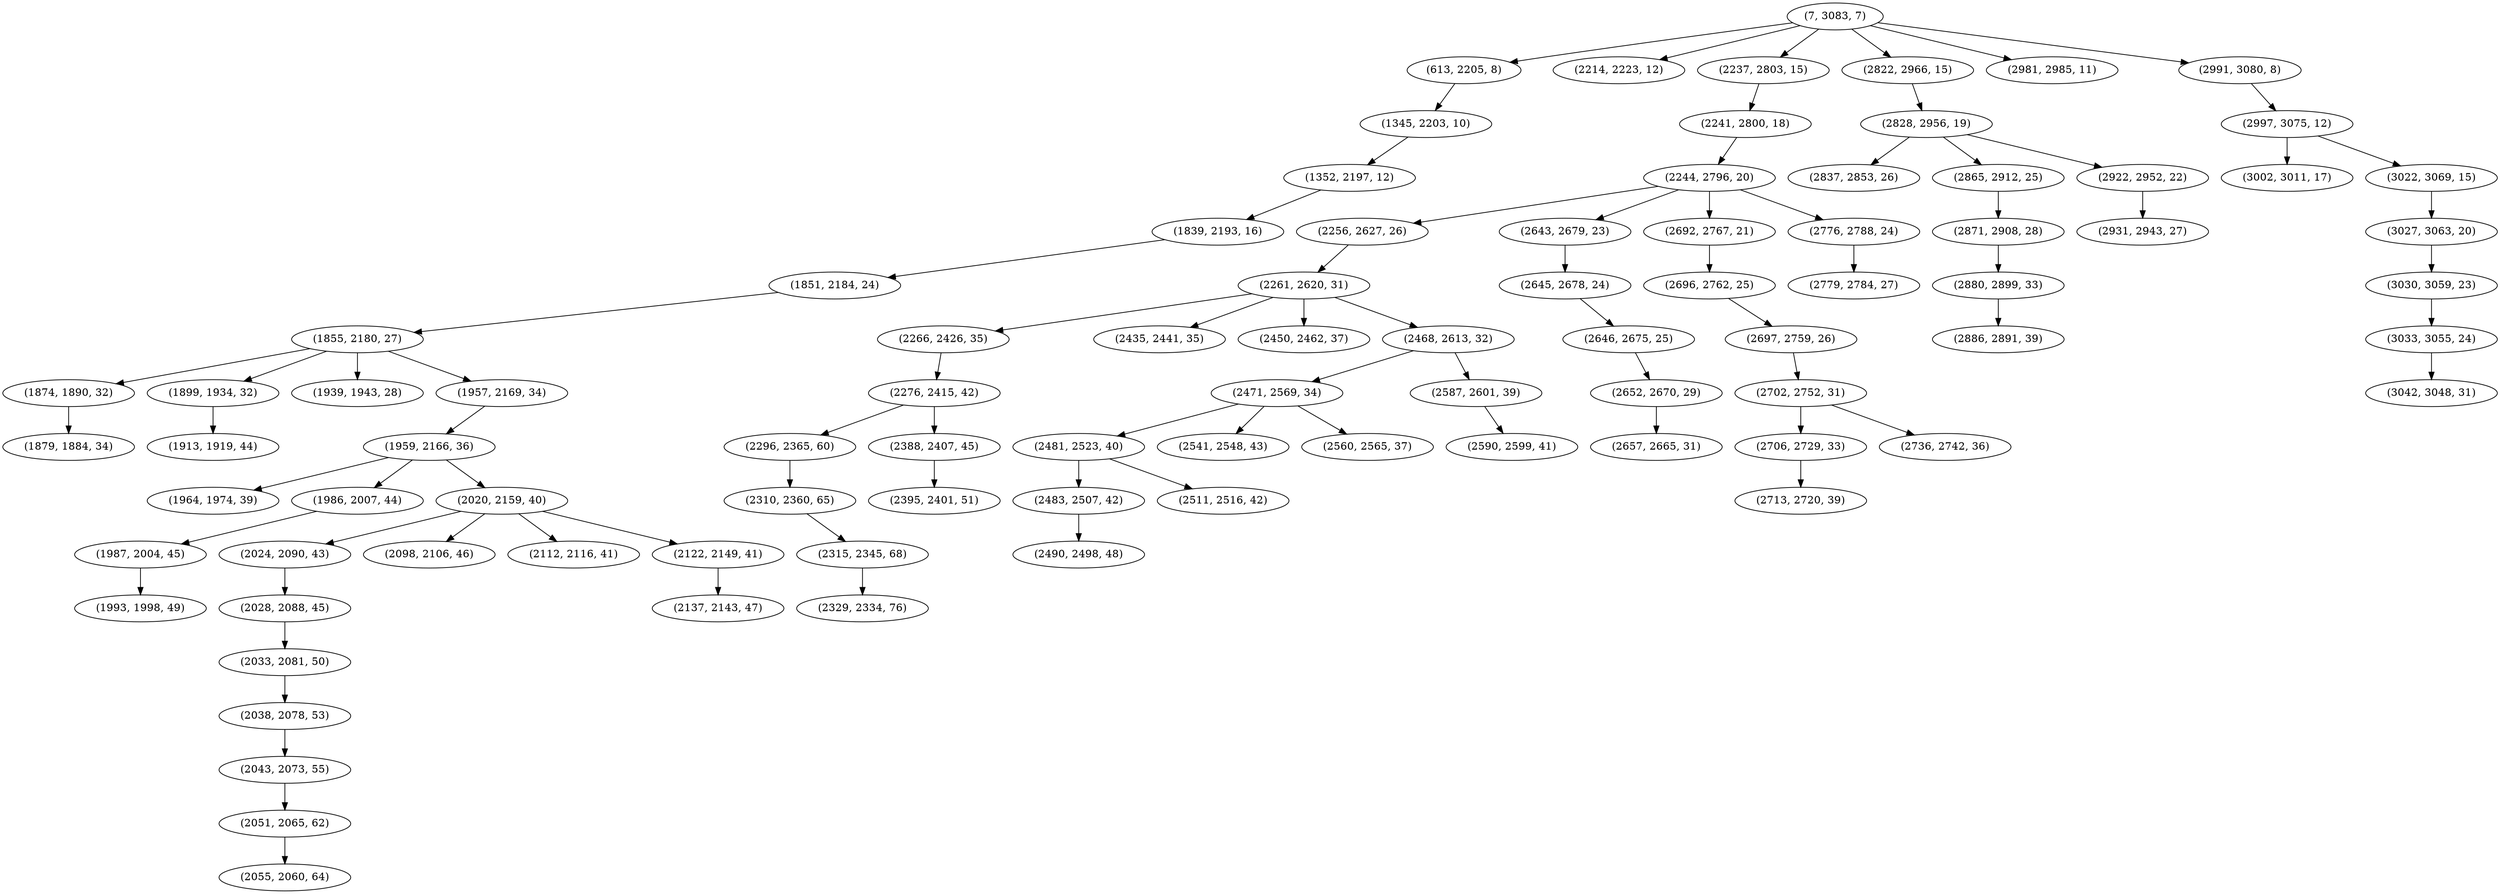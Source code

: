 digraph tree {
    "(7, 3083, 7)";
    "(613, 2205, 8)";
    "(1345, 2203, 10)";
    "(1352, 2197, 12)";
    "(1839, 2193, 16)";
    "(1851, 2184, 24)";
    "(1855, 2180, 27)";
    "(1874, 1890, 32)";
    "(1879, 1884, 34)";
    "(1899, 1934, 32)";
    "(1913, 1919, 44)";
    "(1939, 1943, 28)";
    "(1957, 2169, 34)";
    "(1959, 2166, 36)";
    "(1964, 1974, 39)";
    "(1986, 2007, 44)";
    "(1987, 2004, 45)";
    "(1993, 1998, 49)";
    "(2020, 2159, 40)";
    "(2024, 2090, 43)";
    "(2028, 2088, 45)";
    "(2033, 2081, 50)";
    "(2038, 2078, 53)";
    "(2043, 2073, 55)";
    "(2051, 2065, 62)";
    "(2055, 2060, 64)";
    "(2098, 2106, 46)";
    "(2112, 2116, 41)";
    "(2122, 2149, 41)";
    "(2137, 2143, 47)";
    "(2214, 2223, 12)";
    "(2237, 2803, 15)";
    "(2241, 2800, 18)";
    "(2244, 2796, 20)";
    "(2256, 2627, 26)";
    "(2261, 2620, 31)";
    "(2266, 2426, 35)";
    "(2276, 2415, 42)";
    "(2296, 2365, 60)";
    "(2310, 2360, 65)";
    "(2315, 2345, 68)";
    "(2329, 2334, 76)";
    "(2388, 2407, 45)";
    "(2395, 2401, 51)";
    "(2435, 2441, 35)";
    "(2450, 2462, 37)";
    "(2468, 2613, 32)";
    "(2471, 2569, 34)";
    "(2481, 2523, 40)";
    "(2483, 2507, 42)";
    "(2490, 2498, 48)";
    "(2511, 2516, 42)";
    "(2541, 2548, 43)";
    "(2560, 2565, 37)";
    "(2587, 2601, 39)";
    "(2590, 2599, 41)";
    "(2643, 2679, 23)";
    "(2645, 2678, 24)";
    "(2646, 2675, 25)";
    "(2652, 2670, 29)";
    "(2657, 2665, 31)";
    "(2692, 2767, 21)";
    "(2696, 2762, 25)";
    "(2697, 2759, 26)";
    "(2702, 2752, 31)";
    "(2706, 2729, 33)";
    "(2713, 2720, 39)";
    "(2736, 2742, 36)";
    "(2776, 2788, 24)";
    "(2779, 2784, 27)";
    "(2822, 2966, 15)";
    "(2828, 2956, 19)";
    "(2837, 2853, 26)";
    "(2865, 2912, 25)";
    "(2871, 2908, 28)";
    "(2880, 2899, 33)";
    "(2886, 2891, 39)";
    "(2922, 2952, 22)";
    "(2931, 2943, 27)";
    "(2981, 2985, 11)";
    "(2991, 3080, 8)";
    "(2997, 3075, 12)";
    "(3002, 3011, 17)";
    "(3022, 3069, 15)";
    "(3027, 3063, 20)";
    "(3030, 3059, 23)";
    "(3033, 3055, 24)";
    "(3042, 3048, 31)";
    "(7, 3083, 7)" -> "(613, 2205, 8)";
    "(7, 3083, 7)" -> "(2214, 2223, 12)";
    "(7, 3083, 7)" -> "(2237, 2803, 15)";
    "(7, 3083, 7)" -> "(2822, 2966, 15)";
    "(7, 3083, 7)" -> "(2981, 2985, 11)";
    "(7, 3083, 7)" -> "(2991, 3080, 8)";
    "(613, 2205, 8)" -> "(1345, 2203, 10)";
    "(1345, 2203, 10)" -> "(1352, 2197, 12)";
    "(1352, 2197, 12)" -> "(1839, 2193, 16)";
    "(1839, 2193, 16)" -> "(1851, 2184, 24)";
    "(1851, 2184, 24)" -> "(1855, 2180, 27)";
    "(1855, 2180, 27)" -> "(1874, 1890, 32)";
    "(1855, 2180, 27)" -> "(1899, 1934, 32)";
    "(1855, 2180, 27)" -> "(1939, 1943, 28)";
    "(1855, 2180, 27)" -> "(1957, 2169, 34)";
    "(1874, 1890, 32)" -> "(1879, 1884, 34)";
    "(1899, 1934, 32)" -> "(1913, 1919, 44)";
    "(1957, 2169, 34)" -> "(1959, 2166, 36)";
    "(1959, 2166, 36)" -> "(1964, 1974, 39)";
    "(1959, 2166, 36)" -> "(1986, 2007, 44)";
    "(1959, 2166, 36)" -> "(2020, 2159, 40)";
    "(1986, 2007, 44)" -> "(1987, 2004, 45)";
    "(1987, 2004, 45)" -> "(1993, 1998, 49)";
    "(2020, 2159, 40)" -> "(2024, 2090, 43)";
    "(2020, 2159, 40)" -> "(2098, 2106, 46)";
    "(2020, 2159, 40)" -> "(2112, 2116, 41)";
    "(2020, 2159, 40)" -> "(2122, 2149, 41)";
    "(2024, 2090, 43)" -> "(2028, 2088, 45)";
    "(2028, 2088, 45)" -> "(2033, 2081, 50)";
    "(2033, 2081, 50)" -> "(2038, 2078, 53)";
    "(2038, 2078, 53)" -> "(2043, 2073, 55)";
    "(2043, 2073, 55)" -> "(2051, 2065, 62)";
    "(2051, 2065, 62)" -> "(2055, 2060, 64)";
    "(2122, 2149, 41)" -> "(2137, 2143, 47)";
    "(2237, 2803, 15)" -> "(2241, 2800, 18)";
    "(2241, 2800, 18)" -> "(2244, 2796, 20)";
    "(2244, 2796, 20)" -> "(2256, 2627, 26)";
    "(2244, 2796, 20)" -> "(2643, 2679, 23)";
    "(2244, 2796, 20)" -> "(2692, 2767, 21)";
    "(2244, 2796, 20)" -> "(2776, 2788, 24)";
    "(2256, 2627, 26)" -> "(2261, 2620, 31)";
    "(2261, 2620, 31)" -> "(2266, 2426, 35)";
    "(2261, 2620, 31)" -> "(2435, 2441, 35)";
    "(2261, 2620, 31)" -> "(2450, 2462, 37)";
    "(2261, 2620, 31)" -> "(2468, 2613, 32)";
    "(2266, 2426, 35)" -> "(2276, 2415, 42)";
    "(2276, 2415, 42)" -> "(2296, 2365, 60)";
    "(2276, 2415, 42)" -> "(2388, 2407, 45)";
    "(2296, 2365, 60)" -> "(2310, 2360, 65)";
    "(2310, 2360, 65)" -> "(2315, 2345, 68)";
    "(2315, 2345, 68)" -> "(2329, 2334, 76)";
    "(2388, 2407, 45)" -> "(2395, 2401, 51)";
    "(2468, 2613, 32)" -> "(2471, 2569, 34)";
    "(2468, 2613, 32)" -> "(2587, 2601, 39)";
    "(2471, 2569, 34)" -> "(2481, 2523, 40)";
    "(2471, 2569, 34)" -> "(2541, 2548, 43)";
    "(2471, 2569, 34)" -> "(2560, 2565, 37)";
    "(2481, 2523, 40)" -> "(2483, 2507, 42)";
    "(2481, 2523, 40)" -> "(2511, 2516, 42)";
    "(2483, 2507, 42)" -> "(2490, 2498, 48)";
    "(2587, 2601, 39)" -> "(2590, 2599, 41)";
    "(2643, 2679, 23)" -> "(2645, 2678, 24)";
    "(2645, 2678, 24)" -> "(2646, 2675, 25)";
    "(2646, 2675, 25)" -> "(2652, 2670, 29)";
    "(2652, 2670, 29)" -> "(2657, 2665, 31)";
    "(2692, 2767, 21)" -> "(2696, 2762, 25)";
    "(2696, 2762, 25)" -> "(2697, 2759, 26)";
    "(2697, 2759, 26)" -> "(2702, 2752, 31)";
    "(2702, 2752, 31)" -> "(2706, 2729, 33)";
    "(2702, 2752, 31)" -> "(2736, 2742, 36)";
    "(2706, 2729, 33)" -> "(2713, 2720, 39)";
    "(2776, 2788, 24)" -> "(2779, 2784, 27)";
    "(2822, 2966, 15)" -> "(2828, 2956, 19)";
    "(2828, 2956, 19)" -> "(2837, 2853, 26)";
    "(2828, 2956, 19)" -> "(2865, 2912, 25)";
    "(2828, 2956, 19)" -> "(2922, 2952, 22)";
    "(2865, 2912, 25)" -> "(2871, 2908, 28)";
    "(2871, 2908, 28)" -> "(2880, 2899, 33)";
    "(2880, 2899, 33)" -> "(2886, 2891, 39)";
    "(2922, 2952, 22)" -> "(2931, 2943, 27)";
    "(2991, 3080, 8)" -> "(2997, 3075, 12)";
    "(2997, 3075, 12)" -> "(3002, 3011, 17)";
    "(2997, 3075, 12)" -> "(3022, 3069, 15)";
    "(3022, 3069, 15)" -> "(3027, 3063, 20)";
    "(3027, 3063, 20)" -> "(3030, 3059, 23)";
    "(3030, 3059, 23)" -> "(3033, 3055, 24)";
    "(3033, 3055, 24)" -> "(3042, 3048, 31)";
}
